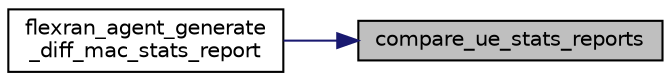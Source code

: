digraph "compare_ue_stats_reports"
{
 // LATEX_PDF_SIZE
  edge [fontname="Helvetica",fontsize="10",labelfontname="Helvetica",labelfontsize="10"];
  node [fontname="Helvetica",fontsize="10",shape=record];
  rankdir="RL";
  Node1 [label="compare_ue_stats_reports",height=0.2,width=0.4,color="black", fillcolor="grey75", style="filled", fontcolor="black",tooltip=" "];
  Node1 -> Node2 [dir="back",color="midnightblue",fontsize="10",style="solid",fontname="Helvetica"];
  Node2 [label="flexran_agent_generate\l_diff_mac_stats_report",height=0.2,width=0.4,color="black", fillcolor="white", style="filled",URL="$flexran__agent__mac__internal_8h.html#ab448e09668cf508a8e5c6237d246a311",tooltip=" "];
}
